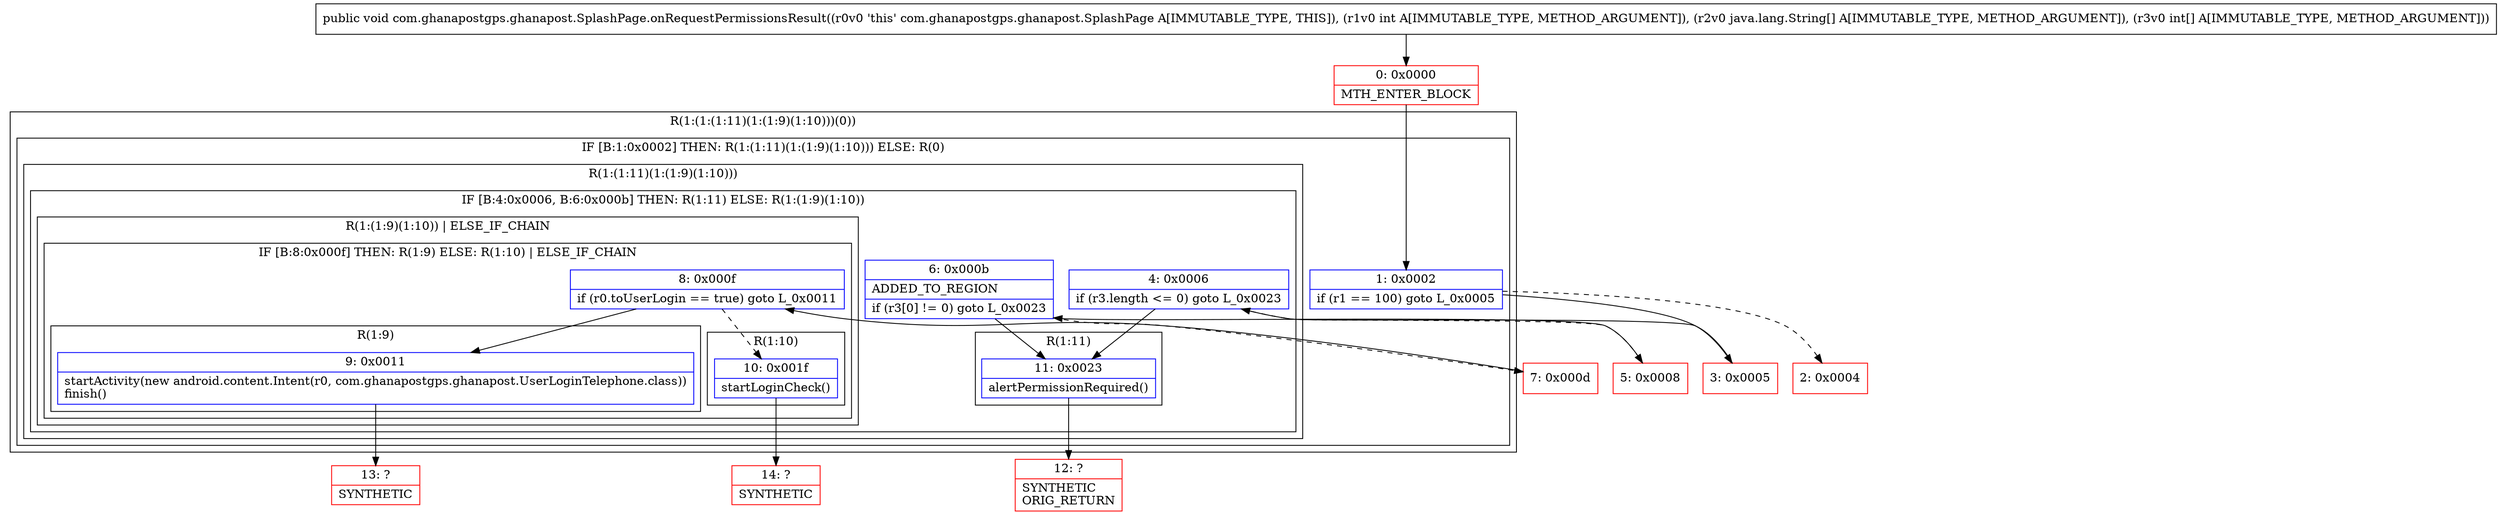 digraph "CFG forcom.ghanapostgps.ghanapost.SplashPage.onRequestPermissionsResult(I[Ljava\/lang\/String;[I)V" {
subgraph cluster_Region_2145984069 {
label = "R(1:(1:(1:11)(1:(1:9)(1:10)))(0))";
node [shape=record,color=blue];
subgraph cluster_IfRegion_2114497132 {
label = "IF [B:1:0x0002] THEN: R(1:(1:11)(1:(1:9)(1:10))) ELSE: R(0)";
node [shape=record,color=blue];
Node_1 [shape=record,label="{1\:\ 0x0002|if (r1 == 100) goto L_0x0005\l}"];
subgraph cluster_Region_2009075295 {
label = "R(1:(1:11)(1:(1:9)(1:10)))";
node [shape=record,color=blue];
subgraph cluster_IfRegion_1719222178 {
label = "IF [B:4:0x0006, B:6:0x000b] THEN: R(1:11) ELSE: R(1:(1:9)(1:10))";
node [shape=record,color=blue];
Node_4 [shape=record,label="{4\:\ 0x0006|if (r3.length \<= 0) goto L_0x0023\l}"];
Node_6 [shape=record,label="{6\:\ 0x000b|ADDED_TO_REGION\l|if (r3[0] != 0) goto L_0x0023\l}"];
subgraph cluster_Region_1364532766 {
label = "R(1:11)";
node [shape=record,color=blue];
Node_11 [shape=record,label="{11\:\ 0x0023|alertPermissionRequired()\l}"];
}
subgraph cluster_Region_1790281106 {
label = "R(1:(1:9)(1:10)) | ELSE_IF_CHAIN\l";
node [shape=record,color=blue];
subgraph cluster_IfRegion_502324333 {
label = "IF [B:8:0x000f] THEN: R(1:9) ELSE: R(1:10) | ELSE_IF_CHAIN\l";
node [shape=record,color=blue];
Node_8 [shape=record,label="{8\:\ 0x000f|if (r0.toUserLogin == true) goto L_0x0011\l}"];
subgraph cluster_Region_853242974 {
label = "R(1:9)";
node [shape=record,color=blue];
Node_9 [shape=record,label="{9\:\ 0x0011|startActivity(new android.content.Intent(r0, com.ghanapostgps.ghanapost.UserLoginTelephone.class))\lfinish()\l}"];
}
subgraph cluster_Region_1267149301 {
label = "R(1:10)";
node [shape=record,color=blue];
Node_10 [shape=record,label="{10\:\ 0x001f|startLoginCheck()\l}"];
}
}
}
}
}
subgraph cluster_Region_223915010 {
label = "R(0)";
node [shape=record,color=blue];
}
}
}
Node_0 [shape=record,color=red,label="{0\:\ 0x0000|MTH_ENTER_BLOCK\l}"];
Node_2 [shape=record,color=red,label="{2\:\ 0x0004}"];
Node_3 [shape=record,color=red,label="{3\:\ 0x0005}"];
Node_5 [shape=record,color=red,label="{5\:\ 0x0008}"];
Node_7 [shape=record,color=red,label="{7\:\ 0x000d}"];
Node_12 [shape=record,color=red,label="{12\:\ ?|SYNTHETIC\lORIG_RETURN\l}"];
Node_13 [shape=record,color=red,label="{13\:\ ?|SYNTHETIC\l}"];
Node_14 [shape=record,color=red,label="{14\:\ ?|SYNTHETIC\l}"];
MethodNode[shape=record,label="{public void com.ghanapostgps.ghanapost.SplashPage.onRequestPermissionsResult((r0v0 'this' com.ghanapostgps.ghanapost.SplashPage A[IMMUTABLE_TYPE, THIS]), (r1v0 int A[IMMUTABLE_TYPE, METHOD_ARGUMENT]), (r2v0 java.lang.String[] A[IMMUTABLE_TYPE, METHOD_ARGUMENT]), (r3v0 int[] A[IMMUTABLE_TYPE, METHOD_ARGUMENT])) }"];
MethodNode -> Node_0;
Node_1 -> Node_2[style=dashed];
Node_1 -> Node_3;
Node_4 -> Node_5[style=dashed];
Node_4 -> Node_11;
Node_6 -> Node_7[style=dashed];
Node_6 -> Node_11;
Node_11 -> Node_12;
Node_8 -> Node_9;
Node_8 -> Node_10[style=dashed];
Node_9 -> Node_13;
Node_10 -> Node_14;
Node_0 -> Node_1;
Node_3 -> Node_4;
Node_5 -> Node_6;
Node_7 -> Node_8;
}

